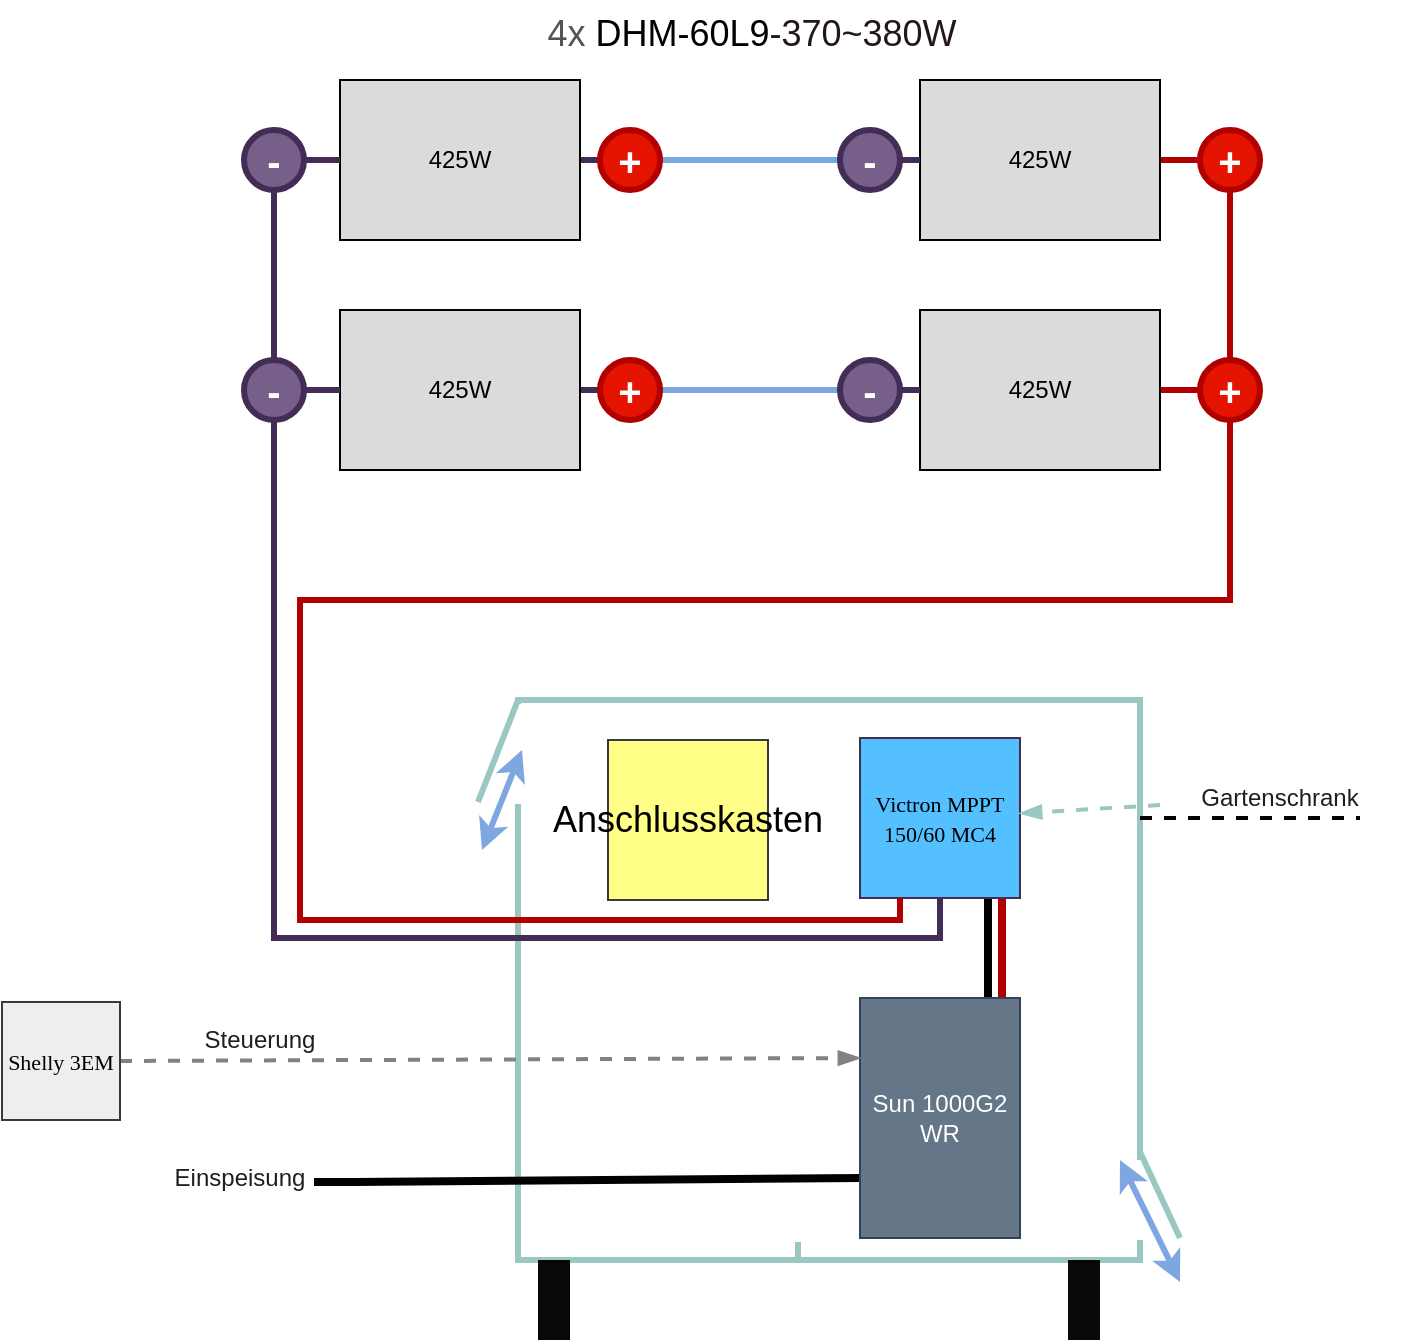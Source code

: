 <mxfile version="20.8.10" type="github">
  <diagram name="Seite-1" id="s92jI6vrrn_Ta6vDfJjQ">
    <mxGraphModel dx="1093" dy="670" grid="1" gridSize="10" guides="1" tooltips="1" connect="1" arrows="1" fold="1" page="1" pageScale="1" pageWidth="827" pageHeight="1169" math="0" shadow="0">
      <root>
        <mxCell id="0" />
        <mxCell id="1" parent="0" />
        <mxCell id="cEShp04CJNDnoxc7UoD6-19" value="" style="rounded=0;whiteSpace=wrap;html=1;fontColor=#1F1F1F;fillColor=none;strokeWidth=3;shadow=0;glass=0;strokeColor=#9AC7BF;" parent="1" vertex="1">
          <mxGeometry x="289" y="390" width="311" height="280" as="geometry" />
        </mxCell>
        <mxCell id="4uwn_auE4xD1VnVQYwtf-19" style="rounded=0;jumpSize=4;orthogonalLoop=1;jettySize=auto;html=1;exitX=1;exitY=0.5;exitDx=0;exitDy=0;entryX=0;entryY=0.5;entryDx=0;entryDy=0;strokeColor=#432D57;strokeWidth=3;fontSize=20;fontColor=#1F1F1F;endArrow=none;endFill=0;fillColor=#76608a;" edge="1" parent="1" source="cEShp04CJNDnoxc7UoD6-1" target="4uwn_auE4xD1VnVQYwtf-2">
          <mxGeometry relative="1" as="geometry" />
        </mxCell>
        <mxCell id="cEShp04CJNDnoxc7UoD6-1" value="425W" style="rounded=0;whiteSpace=wrap;html=1;rotation=0;fillColor=#DBDBDB;" parent="1" vertex="1">
          <mxGeometry x="200" y="80" width="120" height="80" as="geometry" />
        </mxCell>
        <mxCell id="4uwn_auE4xD1VnVQYwtf-20" style="rounded=0;jumpSize=4;orthogonalLoop=1;jettySize=auto;html=1;exitX=0.5;exitY=0;exitDx=0;exitDy=0;entryX=0;entryY=0.5;entryDx=0;entryDy=0;strokeColor=#432D57;strokeWidth=3;fontSize=20;fontColor=#1F1F1F;endArrow=none;endFill=0;fillColor=#76608a;" edge="1" parent="1" source="cEShp04CJNDnoxc7UoD6-2" target="4uwn_auE4xD1VnVQYwtf-3">
          <mxGeometry relative="1" as="geometry" />
        </mxCell>
        <mxCell id="cEShp04CJNDnoxc7UoD6-2" value="425W" style="rounded=0;whiteSpace=wrap;html=1;direction=south;fillColor=#DBDBDB;" parent="1" vertex="1">
          <mxGeometry x="200" y="195" width="120" height="80" as="geometry" />
        </mxCell>
        <mxCell id="cEShp04CJNDnoxc7UoD6-16" style="edgeStyle=none;rounded=0;orthogonalLoop=1;jettySize=auto;html=1;exitX=0.25;exitY=1;exitDx=0;exitDy=0;entryX=0.25;entryY=0;entryDx=0;entryDy=0;strokeColor=#000000;strokeWidth=4;endArrow=none;endFill=0;fillColor=#e51400;" parent="1" edge="1">
          <mxGeometry relative="1" as="geometry">
            <mxPoint x="524" y="489" as="sourcePoint" />
            <mxPoint x="524" y="539" as="targetPoint" />
          </mxGeometry>
        </mxCell>
        <mxCell id="cEShp04CJNDnoxc7UoD6-17" style="edgeStyle=none;rounded=0;orthogonalLoop=1;jettySize=auto;html=1;exitX=0.75;exitY=1;exitDx=0;exitDy=0;entryX=0.75;entryY=0;entryDx=0;entryDy=0;strokeColor=#B20000;strokeWidth=4;endArrow=none;endFill=0;fillColor=#e51400;" parent="1" edge="1">
          <mxGeometry relative="1" as="geometry">
            <mxPoint x="531" y="489" as="sourcePoint" />
            <mxPoint x="531" y="539" as="targetPoint" />
          </mxGeometry>
        </mxCell>
        <mxCell id="cEShp04CJNDnoxc7UoD6-4" value="&lt;font color=&quot;#000000&quot; style=&quot;box-sizing: border-box; transition: color 0.2s ease 0s; font-size: 11px;&quot; face=&quot;Verdana&quot;&gt;Victron MPPT 150/60 MC4&lt;/font&gt;" style="whiteSpace=wrap;html=1;aspect=fixed;fillColor=#54C0FF;fontColor=#1F1F1F;strokeColor=#432D57;align=center;" parent="1" vertex="1">
          <mxGeometry x="460" y="409" width="80" height="80" as="geometry" />
        </mxCell>
        <mxCell id="cEShp04CJNDnoxc7UoD6-18" style="edgeStyle=none;rounded=0;orthogonalLoop=1;jettySize=auto;html=1;exitX=0;exitY=0.75;exitDx=0;exitDy=0;strokeColor=#000000;strokeWidth=4;endArrow=none;endFill=0;" parent="1" source="cEShp04CJNDnoxc7UoD6-6" edge="1">
          <mxGeometry relative="1" as="geometry">
            <mxPoint x="207" y="631" as="targetPoint" />
            <Array as="points">
              <mxPoint x="207" y="631" />
              <mxPoint x="187" y="631" />
            </Array>
          </mxGeometry>
        </mxCell>
        <mxCell id="cEShp04CJNDnoxc7UoD6-6" value="Sun 1000G2&lt;br&gt;WR" style="rounded=0;whiteSpace=wrap;html=1;fillColor=#647687;fontColor=#ffffff;strokeColor=#314354;" parent="1" vertex="1">
          <mxGeometry x="460" y="539" width="80" height="120" as="geometry" />
        </mxCell>
        <mxCell id="4uwn_auE4xD1VnVQYwtf-11" style="edgeStyle=none;rounded=0;jumpSize=4;orthogonalLoop=1;jettySize=auto;html=1;exitX=1;exitY=0.5;exitDx=0;exitDy=0;entryX=0;entryY=0.5;entryDx=0;entryDy=0;strokeColor=#B20000;strokeWidth=3;fontSize=20;fontColor=#1F1F1F;endArrow=none;endFill=0;fillColor=#e51400;" edge="1" parent="1" source="cEShp04CJNDnoxc7UoD6-14" target="4uwn_auE4xD1VnVQYwtf-4">
          <mxGeometry relative="1" as="geometry" />
        </mxCell>
        <mxCell id="cEShp04CJNDnoxc7UoD6-14" value="425W" style="rounded=0;whiteSpace=wrap;html=1;rotation=0;fillColor=#DBDBDB;" parent="1" vertex="1">
          <mxGeometry x="490" y="80" width="120" height="80" as="geometry" />
        </mxCell>
        <mxCell id="cEShp04CJNDnoxc7UoD6-20" value="" style="line;strokeWidth=2;html=1;rounded=0;shadow=0;glass=0;dashed=1;sketch=0;fontColor=#1F1F1F;fillColor=none;" parent="1" vertex="1">
          <mxGeometry x="600" y="444" width="110" height="10" as="geometry" />
        </mxCell>
        <mxCell id="4uwn_auE4xD1VnVQYwtf-33" value="" style="edgeStyle=none;rounded=0;jumpSize=4;orthogonalLoop=1;jettySize=auto;html=1;dashed=1;strokeColor=#9AC7BF;strokeWidth=2;fontFamily=Helvetica;fontSize=18;fontColor=#000000;endArrow=blockThin;endFill=1;" edge="1" parent="1" source="cEShp04CJNDnoxc7UoD6-21" target="cEShp04CJNDnoxc7UoD6-4">
          <mxGeometry relative="1" as="geometry" />
        </mxCell>
        <mxCell id="cEShp04CJNDnoxc7UoD6-21" value="Gartenschrank" style="rounded=0;whiteSpace=wrap;html=1;shadow=0;glass=0;dashed=1;sketch=0;strokeWidth=3;fontColor=#1F1F1F;fillColor=none;strokeColor=none;" parent="1" vertex="1">
          <mxGeometry x="610" y="409" width="120" height="60" as="geometry" />
        </mxCell>
        <mxCell id="cEShp04CJNDnoxc7UoD6-24" value="" style="rounded=0;whiteSpace=wrap;html=1;shadow=0;glass=0;dashed=1;sketch=0;strokeWidth=3;fontColor=#1F1F1F;fillColor=default;strokeColor=none;" parent="1" vertex="1">
          <mxGeometry x="270" y="392" width="30" height="50" as="geometry" />
        </mxCell>
        <mxCell id="cEShp04CJNDnoxc7UoD6-23" style="edgeStyle=none;rounded=0;orthogonalLoop=1;jettySize=auto;html=1;exitX=0;exitY=0;exitDx=0;exitDy=0;strokeColor=#9AC7BF;strokeWidth=3;fontColor=#1F1F1F;endArrow=none;endFill=0;jumpSize=4;" parent="1" edge="1">
          <mxGeometry relative="1" as="geometry">
            <mxPoint x="269" y="441" as="targetPoint" />
            <mxPoint x="289" y="390" as="sourcePoint" />
          </mxGeometry>
        </mxCell>
        <mxCell id="cEShp04CJNDnoxc7UoD6-25" value="" style="rounded=0;whiteSpace=wrap;html=1;shadow=0;glass=0;dashed=1;sketch=0;strokeWidth=3;fontColor=#1F1F1F;fillColor=default;strokeColor=none;" parent="1" vertex="1">
          <mxGeometry x="590" y="620" width="20" height="40" as="geometry" />
        </mxCell>
        <mxCell id="cEShp04CJNDnoxc7UoD6-26" style="edgeStyle=none;rounded=0;orthogonalLoop=1;jettySize=auto;html=1;strokeColor=#9AC7BF;strokeWidth=3;fontColor=#1F1F1F;endArrow=none;endFill=0;jumpSize=4;" parent="1" edge="1">
          <mxGeometry relative="1" as="geometry">
            <mxPoint x="600" y="616" as="targetPoint" />
            <mxPoint x="620" y="659" as="sourcePoint" />
          </mxGeometry>
        </mxCell>
        <mxCell id="cEShp04CJNDnoxc7UoD6-27" value="" style="rounded=0;whiteSpace=wrap;html=1;shadow=0;glass=0;sketch=0;strokeColor=none;strokeWidth=3;fontColor=#1F1F1F;fillColor=#080808;" parent="1" vertex="1">
          <mxGeometry x="299" y="670" width="16" height="40" as="geometry" />
        </mxCell>
        <mxCell id="cEShp04CJNDnoxc7UoD6-28" value="" style="rounded=0;whiteSpace=wrap;html=1;shadow=0;glass=0;sketch=0;strokeColor=none;strokeWidth=3;fontColor=#1F1F1F;fillColor=#080808;" parent="1" vertex="1">
          <mxGeometry x="564" y="670" width="16" height="40" as="geometry" />
        </mxCell>
        <mxCell id="cEShp04CJNDnoxc7UoD6-29" style="edgeStyle=none;rounded=0;jumpSize=4;orthogonalLoop=1;jettySize=auto;html=1;exitX=0.5;exitY=1;exitDx=0;exitDy=0;strokeColor=default;strokeWidth=3;fontColor=#1F1F1F;endArrow=none;endFill=0;" parent="1" source="cEShp04CJNDnoxc7UoD6-25" target="cEShp04CJNDnoxc7UoD6-25" edge="1">
          <mxGeometry relative="1" as="geometry" />
        </mxCell>
        <mxCell id="cEShp04CJNDnoxc7UoD6-31" value="" style="endArrow=none;html=1;rounded=0;strokeColor=#9AC7BF;strokeWidth=3;fontColor=#1F1F1F;jumpSize=4;" parent="1" edge="1">
          <mxGeometry width="50" height="50" relative="1" as="geometry">
            <mxPoint x="429" y="661" as="sourcePoint" />
            <mxPoint x="429" y="671" as="targetPoint" />
            <Array as="points">
              <mxPoint x="429" y="671" />
            </Array>
          </mxGeometry>
        </mxCell>
        <mxCell id="cEShp04CJNDnoxc7UoD6-34" value="" style="endArrow=classic;startArrow=classic;html=1;rounded=0;strokeColor=#7EA6E0;strokeWidth=3;fontColor=#1F1F1F;jumpSize=4;entryX=0;entryY=0;entryDx=0;entryDy=0;" parent="1" target="cEShp04CJNDnoxc7UoD6-25" edge="1">
          <mxGeometry width="50" height="50" relative="1" as="geometry">
            <mxPoint x="620" y="681" as="sourcePoint" />
            <mxPoint x="479" y="635" as="targetPoint" />
            <Array as="points" />
          </mxGeometry>
        </mxCell>
        <mxCell id="cEShp04CJNDnoxc7UoD6-33" value="" style="endArrow=classic;startArrow=classic;html=1;rounded=0;strokeColor=#7EA6E0;strokeWidth=3;fontColor=#1F1F1F;jumpSize=4;" parent="1" edge="1">
          <mxGeometry width="50" height="50" relative="1" as="geometry">
            <mxPoint x="271" y="465" as="sourcePoint" />
            <mxPoint x="291" y="415" as="targetPoint" />
            <Array as="points" />
          </mxGeometry>
        </mxCell>
        <mxCell id="cEShp04CJNDnoxc7UoD6-35" value="Einspeisung" style="rounded=0;whiteSpace=wrap;html=1;shadow=0;glass=0;dashed=1;sketch=0;strokeWidth=3;fontColor=#1F1F1F;fillColor=none;strokeColor=none;" parent="1" vertex="1">
          <mxGeometry x="90" y="599" width="120" height="60" as="geometry" />
        </mxCell>
        <mxCell id="4uwn_auE4xD1VnVQYwtf-13" style="edgeStyle=none;rounded=0;jumpSize=4;orthogonalLoop=1;jettySize=auto;html=1;exitX=0.5;exitY=0;exitDx=0;exitDy=0;entryX=0;entryY=0.5;entryDx=0;entryDy=0;strokeColor=#B20000;strokeWidth=3;fontSize=20;fontColor=#1F1F1F;endArrow=none;endFill=0;fillColor=#e51400;" edge="1" parent="1" source="4uwn_auE4xD1VnVQYwtf-1" target="4uwn_auE4xD1VnVQYwtf-5">
          <mxGeometry relative="1" as="geometry" />
        </mxCell>
        <mxCell id="4uwn_auE4xD1VnVQYwtf-1" value="425W" style="rounded=0;whiteSpace=wrap;html=1;direction=south;fillColor=#DBDBDB;" vertex="1" parent="1">
          <mxGeometry x="490" y="195" width="120" height="80" as="geometry" />
        </mxCell>
        <mxCell id="4uwn_auE4xD1VnVQYwtf-14" style="edgeStyle=none;rounded=0;jumpSize=4;orthogonalLoop=1;jettySize=auto;html=1;exitX=1;exitY=0.5;exitDx=0;exitDy=0;entryX=0;entryY=0.5;entryDx=0;entryDy=0;strokeColor=#7EA6E0;strokeWidth=3;fontSize=20;fontColor=#1F1F1F;endArrow=none;endFill=0;" edge="1" parent="1" source="4uwn_auE4xD1VnVQYwtf-2" target="4uwn_auE4xD1VnVQYwtf-9">
          <mxGeometry relative="1" as="geometry" />
        </mxCell>
        <mxCell id="4uwn_auE4xD1VnVQYwtf-2" value="&lt;font size=&quot;1&quot;&gt;&lt;b style=&quot;font-size: 20px;&quot;&gt;+&lt;/b&gt;&lt;/font&gt;" style="ellipse;whiteSpace=wrap;html=1;aspect=fixed;rounded=0;shadow=0;glass=0;sketch=0;strokeColor=#B20000;strokeWidth=3;fontColor=#ffffff;fillColor=#e51400;align=center;" vertex="1" parent="1">
          <mxGeometry x="330" y="105" width="30" height="30" as="geometry" />
        </mxCell>
        <mxCell id="4uwn_auE4xD1VnVQYwtf-15" style="rounded=0;jumpSize=4;orthogonalLoop=1;jettySize=auto;html=1;exitX=1;exitY=0.5;exitDx=0;exitDy=0;entryX=0;entryY=0.5;entryDx=0;entryDy=0;strokeColor=#7EA6E0;strokeWidth=3;fontSize=20;fontColor=#1F1F1F;endArrow=none;endFill=0;" edge="1" parent="1" source="4uwn_auE4xD1VnVQYwtf-3" target="4uwn_auE4xD1VnVQYwtf-10">
          <mxGeometry relative="1" as="geometry" />
        </mxCell>
        <mxCell id="4uwn_auE4xD1VnVQYwtf-3" value="&lt;font size=&quot;1&quot;&gt;&lt;b style=&quot;font-size: 20px;&quot;&gt;+&lt;/b&gt;&lt;/font&gt;" style="ellipse;whiteSpace=wrap;html=1;aspect=fixed;rounded=0;shadow=0;glass=0;sketch=0;strokeColor=#B20000;strokeWidth=3;fontColor=#ffffff;fillColor=#e51400;align=center;" vertex="1" parent="1">
          <mxGeometry x="330" y="220" width="30" height="30" as="geometry" />
        </mxCell>
        <mxCell id="4uwn_auE4xD1VnVQYwtf-12" style="edgeStyle=none;rounded=0;jumpSize=4;orthogonalLoop=1;jettySize=auto;html=1;exitX=0.5;exitY=1;exitDx=0;exitDy=0;entryX=0.5;entryY=0;entryDx=0;entryDy=0;strokeColor=#B20000;strokeWidth=3;fontSize=20;fontColor=#1F1F1F;endArrow=none;endFill=0;fillColor=#e51400;" edge="1" parent="1" source="4uwn_auE4xD1VnVQYwtf-4" target="4uwn_auE4xD1VnVQYwtf-5">
          <mxGeometry relative="1" as="geometry" />
        </mxCell>
        <mxCell id="4uwn_auE4xD1VnVQYwtf-4" value="&lt;font size=&quot;1&quot;&gt;&lt;b style=&quot;font-size: 20px;&quot;&gt;+&lt;/b&gt;&lt;/font&gt;" style="ellipse;whiteSpace=wrap;html=1;aspect=fixed;rounded=0;shadow=0;glass=0;sketch=0;strokeColor=#B20000;strokeWidth=3;fontColor=#ffffff;fillColor=#e51400;align=center;" vertex="1" parent="1">
          <mxGeometry x="630" y="105" width="30" height="30" as="geometry" />
        </mxCell>
        <mxCell id="4uwn_auE4xD1VnVQYwtf-24" style="edgeStyle=orthogonalEdgeStyle;rounded=0;jumpSize=4;orthogonalLoop=1;jettySize=auto;html=1;exitX=0.5;exitY=1;exitDx=0;exitDy=0;strokeColor=#B20000;strokeWidth=3;fontSize=20;fontColor=#1F1F1F;endArrow=none;endFill=0;fillColor=#e51400;entryX=0.25;entryY=1;entryDx=0;entryDy=0;" edge="1" parent="1" source="4uwn_auE4xD1VnVQYwtf-5" target="cEShp04CJNDnoxc7UoD6-4">
          <mxGeometry relative="1" as="geometry">
            <mxPoint x="420" y="530" as="targetPoint" />
            <Array as="points">
              <mxPoint x="645" y="340" />
              <mxPoint x="180" y="340" />
              <mxPoint x="180" y="500" />
              <mxPoint x="480" y="500" />
            </Array>
          </mxGeometry>
        </mxCell>
        <mxCell id="4uwn_auE4xD1VnVQYwtf-5" value="&lt;font size=&quot;1&quot;&gt;&lt;b style=&quot;font-size: 20px;&quot;&gt;+&lt;/b&gt;&lt;/font&gt;" style="ellipse;whiteSpace=wrap;html=1;aspect=fixed;rounded=0;shadow=0;glass=0;sketch=0;strokeColor=#B20000;strokeWidth=3;fontColor=#ffffff;fillColor=#e51400;align=center;" vertex="1" parent="1">
          <mxGeometry x="630" y="220" width="30" height="30" as="geometry" />
        </mxCell>
        <mxCell id="4uwn_auE4xD1VnVQYwtf-16" style="edgeStyle=none;rounded=0;jumpSize=4;orthogonalLoop=1;jettySize=auto;html=1;exitX=0.5;exitY=1;exitDx=0;exitDy=0;entryX=0.5;entryY=0;entryDx=0;entryDy=0;strokeColor=#432D57;strokeWidth=3;fontSize=20;fontColor=#1F1F1F;endArrow=none;endFill=0;fillColor=#76608a;" edge="1" parent="1" source="4uwn_auE4xD1VnVQYwtf-7" target="4uwn_auE4xD1VnVQYwtf-8">
          <mxGeometry relative="1" as="geometry" />
        </mxCell>
        <mxCell id="4uwn_auE4xD1VnVQYwtf-17" style="edgeStyle=none;rounded=0;jumpSize=4;orthogonalLoop=1;jettySize=auto;html=1;exitX=1;exitY=0.5;exitDx=0;exitDy=0;entryX=0;entryY=0.5;entryDx=0;entryDy=0;strokeColor=#432D57;strokeWidth=3;fontSize=20;fontColor=#1F1F1F;endArrow=none;endFill=0;fillColor=#76608a;" edge="1" parent="1" source="4uwn_auE4xD1VnVQYwtf-7" target="cEShp04CJNDnoxc7UoD6-1">
          <mxGeometry relative="1" as="geometry" />
        </mxCell>
        <mxCell id="4uwn_auE4xD1VnVQYwtf-7" value="&lt;font size=&quot;1&quot;&gt;&lt;b style=&quot;font-size: 20px;&quot;&gt;-&lt;/b&gt;&lt;/font&gt;" style="ellipse;whiteSpace=wrap;html=1;aspect=fixed;rounded=0;shadow=0;glass=0;sketch=0;strokeColor=#432D57;strokeWidth=3;fontColor=#ffffff;fillColor=#76608a;align=center;" vertex="1" parent="1">
          <mxGeometry x="152" y="105" width="30" height="30" as="geometry" />
        </mxCell>
        <mxCell id="4uwn_auE4xD1VnVQYwtf-18" style="edgeStyle=none;rounded=0;jumpSize=4;orthogonalLoop=1;jettySize=auto;html=1;exitX=1;exitY=0.5;exitDx=0;exitDy=0;entryX=0.5;entryY=1;entryDx=0;entryDy=0;strokeColor=#432D57;strokeWidth=3;fontSize=20;fontColor=#1F1F1F;endArrow=none;endFill=0;fillColor=#76608a;" edge="1" parent="1" source="4uwn_auE4xD1VnVQYwtf-8" target="cEShp04CJNDnoxc7UoD6-2">
          <mxGeometry relative="1" as="geometry" />
        </mxCell>
        <mxCell id="4uwn_auE4xD1VnVQYwtf-23" style="edgeStyle=orthogonalEdgeStyle;rounded=0;jumpSize=4;orthogonalLoop=1;jettySize=auto;html=1;exitX=0.5;exitY=1;exitDx=0;exitDy=0;entryX=0.5;entryY=1;entryDx=0;entryDy=0;strokeColor=#432D57;strokeWidth=3;fontSize=20;fontColor=#1F1F1F;endArrow=none;endFill=0;fillColor=#76608a;" edge="1" parent="1" source="4uwn_auE4xD1VnVQYwtf-8" target="cEShp04CJNDnoxc7UoD6-4">
          <mxGeometry relative="1" as="geometry" />
        </mxCell>
        <mxCell id="4uwn_auE4xD1VnVQYwtf-8" value="&lt;font size=&quot;1&quot;&gt;&lt;b style=&quot;font-size: 20px;&quot;&gt;-&lt;/b&gt;&lt;/font&gt;" style="ellipse;whiteSpace=wrap;html=1;aspect=fixed;rounded=0;shadow=0;glass=0;sketch=0;strokeColor=#432D57;strokeWidth=3;fontColor=#ffffff;fillColor=#76608a;align=center;" vertex="1" parent="1">
          <mxGeometry x="152" y="220" width="30" height="30" as="geometry" />
        </mxCell>
        <mxCell id="4uwn_auE4xD1VnVQYwtf-21" style="rounded=0;jumpSize=4;orthogonalLoop=1;jettySize=auto;html=1;exitX=1;exitY=0.5;exitDx=0;exitDy=0;entryX=0;entryY=0.5;entryDx=0;entryDy=0;strokeColor=#432D57;strokeWidth=3;fontSize=20;fontColor=#1F1F1F;endArrow=none;endFill=0;fillColor=#76608a;" edge="1" parent="1" source="4uwn_auE4xD1VnVQYwtf-9" target="cEShp04CJNDnoxc7UoD6-14">
          <mxGeometry relative="1" as="geometry" />
        </mxCell>
        <mxCell id="4uwn_auE4xD1VnVQYwtf-9" value="&lt;font size=&quot;1&quot;&gt;&lt;b style=&quot;font-size: 20px;&quot;&gt;-&lt;/b&gt;&lt;/font&gt;" style="ellipse;whiteSpace=wrap;html=1;aspect=fixed;rounded=0;shadow=0;glass=0;sketch=0;strokeColor=#432D57;strokeWidth=3;fontColor=#ffffff;fillColor=#76608a;align=center;" vertex="1" parent="1">
          <mxGeometry x="450" y="105" width="30" height="30" as="geometry" />
        </mxCell>
        <mxCell id="4uwn_auE4xD1VnVQYwtf-22" style="edgeStyle=none;rounded=0;jumpSize=4;orthogonalLoop=1;jettySize=auto;html=1;exitX=1;exitY=0.5;exitDx=0;exitDy=0;entryX=0.5;entryY=1;entryDx=0;entryDy=0;strokeColor=#432D57;strokeWidth=3;fontSize=20;fontColor=#1F1F1F;endArrow=none;endFill=0;fillColor=#76608a;" edge="1" parent="1" source="4uwn_auE4xD1VnVQYwtf-10" target="4uwn_auE4xD1VnVQYwtf-1">
          <mxGeometry relative="1" as="geometry" />
        </mxCell>
        <mxCell id="4uwn_auE4xD1VnVQYwtf-10" value="&lt;font size=&quot;1&quot;&gt;&lt;b style=&quot;font-size: 20px;&quot;&gt;-&lt;/b&gt;&lt;/font&gt;" style="ellipse;whiteSpace=wrap;html=1;aspect=fixed;rounded=0;shadow=0;glass=0;sketch=0;strokeColor=#432D57;strokeWidth=3;fontColor=#ffffff;fillColor=#76608a;align=center;" vertex="1" parent="1">
          <mxGeometry x="450" y="220" width="30" height="30" as="geometry" />
        </mxCell>
        <mxCell id="4uwn_auE4xD1VnVQYwtf-28" style="edgeStyle=none;rounded=0;jumpSize=4;orthogonalLoop=1;jettySize=auto;html=1;exitX=1;exitY=0.5;exitDx=0;exitDy=0;entryX=0;entryY=0.25;entryDx=0;entryDy=0;strokeColor=#828282;strokeWidth=2;fontFamily=Verdana;fontSize=11;fontColor=#000000;endArrow=blockThin;endFill=1;dashed=1;" edge="1" parent="1" source="4uwn_auE4xD1VnVQYwtf-27" target="cEShp04CJNDnoxc7UoD6-6">
          <mxGeometry relative="1" as="geometry" />
        </mxCell>
        <mxCell id="4uwn_auE4xD1VnVQYwtf-27" value="&lt;font color=&quot;#000000&quot; style=&quot;box-sizing: border-box; transition: color 0.2s ease 0s; font-size: 11px;&quot; face=&quot;Verdana&quot;&gt;Shelly 3EM&lt;/font&gt;" style="whiteSpace=wrap;html=1;aspect=fixed;fillColor=#eeeeee;strokeColor=#36393d;align=center;" vertex="1" parent="1">
          <mxGeometry x="31" y="541" width="59" height="59" as="geometry" />
        </mxCell>
        <mxCell id="4uwn_auE4xD1VnVQYwtf-30" value="Steuerung" style="rounded=0;whiteSpace=wrap;html=1;shadow=0;glass=0;dashed=1;sketch=0;strokeWidth=3;fontColor=#1F1F1F;fillColor=none;strokeColor=none;" vertex="1" parent="1">
          <mxGeometry x="100" y="530" width="120" height="60" as="geometry" />
        </mxCell>
        <mxCell id="4uwn_auE4xD1VnVQYwtf-31" value="&lt;font face=&quot;Helvetica&quot; style=&quot;font-size: 18px;&quot;&gt;&lt;font style=&quot;font-size: 18px;&quot; color=&quot;#545454&quot;&gt;&lt;span style=&quot;caret-color: rgb(84, 84, 84); background-color: rgb(255, 255, 255);&quot;&gt;4x&amp;nbsp;&lt;/span&gt;&lt;/font&gt;DHM-60L9&lt;span style=&quot;color: rgb(34, 24, 21);&quot;&gt;-370~380W&lt;/span&gt;&lt;/font&gt;" style="text;whiteSpace=wrap;html=1;fontSize=11;fontFamily=Verdana;fontColor=#000000;align=center;" vertex="1" parent="1">
          <mxGeometry x="220" y="40" width="371.5" height="40" as="geometry" />
        </mxCell>
        <mxCell id="4uwn_auE4xD1VnVQYwtf-32" value="Anschlusskasten" style="whiteSpace=wrap;html=1;aspect=fixed;rounded=0;shadow=0;glass=0;labelBackgroundColor=none;sketch=0;strokeColor=#36393d;strokeWidth=1;fontFamily=Helvetica;fontSize=18;fillColor=#ffff88;" vertex="1" parent="1">
          <mxGeometry x="334" y="410" width="80" height="80" as="geometry" />
        </mxCell>
      </root>
    </mxGraphModel>
  </diagram>
</mxfile>
